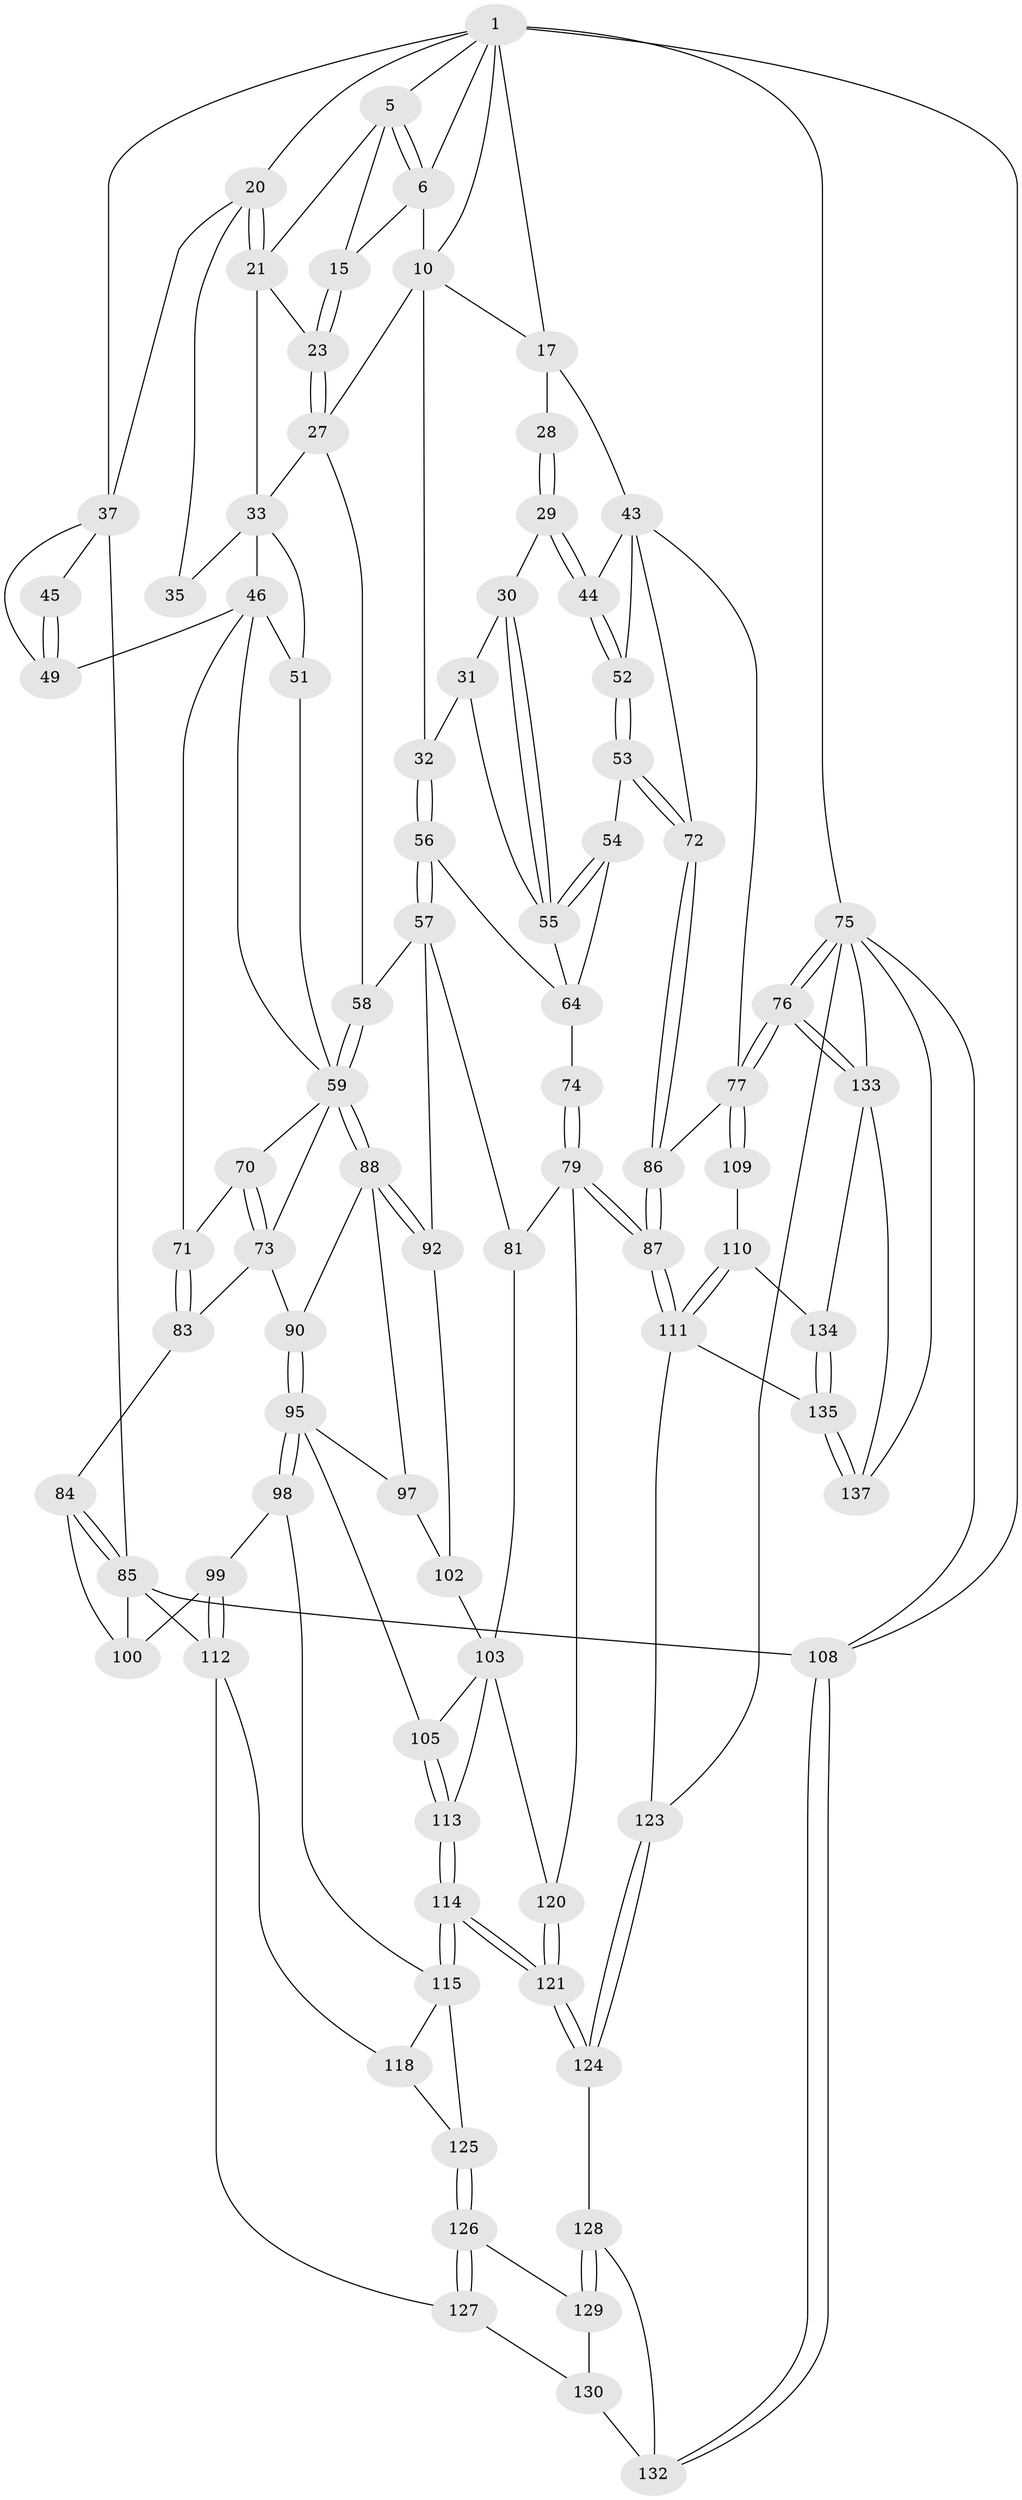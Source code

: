 // original degree distribution, {3: 0.02158273381294964, 6: 0.2446043165467626, 5: 0.48201438848920863, 4: 0.2517985611510791}
// Generated by graph-tools (version 1.1) at 2025/21/03/04/25 18:21:39]
// undirected, 83 vertices, 190 edges
graph export_dot {
graph [start="1"]
  node [color=gray90,style=filled];
  1 [pos="+0.7963506458072814+0",super="+2+8"];
  5 [pos="+0.3331947545378987+0",super="+16"];
  6 [pos="+0.39774724902502406+0",super="+7+13"];
  10 [pos="+0.663113125005706+0.06765440588626676",super="+11"];
  15 [pos="+0.39133152805705074+0.1244073507573739"];
  17 [pos="+0.8238075477786306+0.07124536669593697",super="+22+18"];
  20 [pos="+0.09441529682095734+0.1087237335383084",super="+36"];
  21 [pos="+0.270759090925799+0.08703626682913194",super="+24"];
  23 [pos="+0.3571988128548908+0.16761254166348136"];
  27 [pos="+0.38361072047470574+0.21878825356832626",super="+39"];
  28 [pos="+0.7880146973397181+0.17829694286269535"];
  29 [pos="+0.7644126112780182+0.21683903482132869"];
  30 [pos="+0.6756494549399376+0.2531813129309767"];
  31 [pos="+0.5682366022067923+0.23183707091531286"];
  32 [pos="+0.5638585745699939+0.22984257359488888"];
  33 [pos="+0.2619714040167374+0.18771617457327122",super="+34+40"];
  35 [pos="+0.1410457382511706+0.1991092148319841"];
  37 [pos="+0+0.2551512259807515",super="+38"];
  43 [pos="+0.8937239809283635+0.32744676059883804",super="+67"];
  44 [pos="+0.791016239643669+0.3158303478700397"];
  45 [pos="+0.06094173718774728+0.2550541645104884"];
  46 [pos="+0.17199998272818184+0.23125042164043158",super="+47"];
  49 [pos="+0.04844501507689341+0.38857973890185277"];
  51 [pos="+0.22897090059139774+0.2786361325893175"];
  52 [pos="+0.7541944546408479+0.3886973649134932"];
  53 [pos="+0.7447490234735579+0.4042242001935285"];
  54 [pos="+0.7343622228514799+0.40551309235825367"];
  55 [pos="+0.685367196659719+0.31254166749866485",super="+63"];
  56 [pos="+0.4795460586892952+0.3796381245055238"];
  57 [pos="+0.4040893881974963+0.40655258998004506",super="+82"];
  58 [pos="+0.390538529070097+0.4043447527231119"];
  59 [pos="+0.36755957491792557+0.4153345979090097",super="+60"];
  64 [pos="+0.627352234359132+0.3649733606824401",super="+65+66"];
  70 [pos="+0.14798936010126998+0.4442107304215908"];
  71 [pos="+0.12491317782727794+0.529595810221519"];
  72 [pos="+0.8754218184069819+0.4929091984538"];
  73 [pos="+0.21034924250523526+0.5484076446668473",super="+91"];
  74 [pos="+0.6388929318005795+0.5060731485718347"];
  75 [pos="+1+1",super="+139"];
  76 [pos="+1+0.9503691950014022"];
  77 [pos="+1+0.7450671690091091",super="+78"];
  79 [pos="+0.6314993011720006+0.6693127335164112",super="+80"];
  81 [pos="+0.5783954226346333+0.6520637387610927"];
  83 [pos="+0.12763007549997407+0.5402251581476833"];
  84 [pos="+0.12152996756823706+0.5414458661700887"];
  85 [pos="+0+0.4641700842207023",super="+106"];
  86 [pos="+0.8591319226953751+0.5739583445568688"];
  87 [pos="+0.7593399761561664+0.7158561956212397"];
  88 [pos="+0.3525291573976917+0.5358949954052198",super="+89"];
  90 [pos="+0.20026679987492738+0.5739429401222069"];
  92 [pos="+0.3889792350322868+0.5928503943454729",super="+93"];
  95 [pos="+0.2037163164827004+0.6229914729470114",super="+96"];
  97 [pos="+0.31842018664801414+0.6166279209872589"];
  98 [pos="+0.20227675463075254+0.6253312570248766"];
  99 [pos="+0.08344501008118062+0.6530002815335723"];
  100 [pos="+0.041923241070963554+0.6170004938473022"];
  102 [pos="+0.37350434072230076+0.6181426945350176"];
  103 [pos="+0.4041286903143494+0.6881517791342161",super="+104+117"];
  105 [pos="+0.29353258341010036+0.6594422552163707"];
  108 [pos="+0+1"];
  109 [pos="+1+0.7454521335406085"];
  110 [pos="+0.8461185244577296+0.781810764980462"];
  111 [pos="+0.7842826643728766+0.754443442884558",super="+122"];
  112 [pos="+0.04769182573050042+0.8016136248475761",super="+119"];
  113 [pos="+0.33594411131864677+0.7653230908955704"];
  114 [pos="+0.2914099280385702+0.8153366627587475"];
  115 [pos="+0.2764212716777124+0.8126433870360643",super="+116"];
  118 [pos="+0.10777048040912+0.8020021055376462"];
  120 [pos="+0.5138903516927352+0.8234522067943153"];
  121 [pos="+0.4431735959363375+1"];
  123 [pos="+0.530842173628847+1"];
  124 [pos="+0.44747250011444273+1"];
  125 [pos="+0.2741044265219402+0.81316593404737"];
  126 [pos="+0.2101675578148833+0.89431531134601"];
  127 [pos="+0.11066871323202321+0.8986193868143392"];
  128 [pos="+0.4323618266343719+1"];
  129 [pos="+0.21085850684638965+0.8978685529478037"];
  130 [pos="+0.19318158070531355+0.9656149770812855",super="+131"];
  132 [pos="+0+1",super="+138"];
  133 [pos="+0.946512150354465+0.9051006067559386",super="+136"];
  134 [pos="+0.8597534038932743+0.8098429175424839"];
  135 [pos="+0.8818345876414876+1"];
  137 [pos="+0.9090082297356028+1"];
  1 -- 20;
  1 -- 5;
  1 -- 75;
  1 -- 108;
  1 -- 37;
  1 -- 10;
  1 -- 6;
  1 -- 17 [weight=2];
  5 -- 6;
  5 -- 6;
  5 -- 21;
  5 -- 15;
  6 -- 10 [weight=3];
  6 -- 15;
  10 -- 32;
  10 -- 27;
  10 -- 17;
  15 -- 23;
  15 -- 23;
  17 -- 28 [weight=2];
  17 -- 43 [weight=2];
  20 -- 21;
  20 -- 21;
  20 -- 35;
  20 -- 37;
  21 -- 33;
  21 -- 23;
  23 -- 27;
  23 -- 27;
  27 -- 33;
  27 -- 58;
  28 -- 29;
  28 -- 29;
  29 -- 30;
  29 -- 44;
  29 -- 44;
  30 -- 31;
  30 -- 55;
  30 -- 55;
  31 -- 32;
  31 -- 55;
  32 -- 56;
  32 -- 56;
  33 -- 35;
  33 -- 46;
  33 -- 51;
  37 -- 45;
  37 -- 85;
  37 -- 49;
  43 -- 44;
  43 -- 52;
  43 -- 72;
  43 -- 77;
  44 -- 52;
  44 -- 52;
  45 -- 49;
  45 -- 49;
  46 -- 51;
  46 -- 49;
  46 -- 59;
  46 -- 71;
  51 -- 59;
  52 -- 53;
  52 -- 53;
  53 -- 54;
  53 -- 72;
  53 -- 72;
  54 -- 55;
  54 -- 55;
  54 -- 64;
  55 -- 64;
  56 -- 57;
  56 -- 57;
  56 -- 64;
  57 -- 58;
  57 -- 81;
  57 -- 92;
  58 -- 59;
  58 -- 59;
  59 -- 88;
  59 -- 88;
  59 -- 70;
  59 -- 73;
  64 -- 74 [weight=2];
  70 -- 71;
  70 -- 73;
  70 -- 73;
  71 -- 83;
  71 -- 83;
  72 -- 86;
  72 -- 86;
  73 -- 90;
  73 -- 83;
  74 -- 79;
  74 -- 79;
  75 -- 76;
  75 -- 76;
  75 -- 123;
  75 -- 137;
  75 -- 108;
  75 -- 133;
  76 -- 77;
  76 -- 77;
  76 -- 133;
  76 -- 133;
  77 -- 109 [weight=2];
  77 -- 109;
  77 -- 86;
  79 -- 87;
  79 -- 87;
  79 -- 120;
  79 -- 81;
  81 -- 103;
  83 -- 84;
  84 -- 85;
  84 -- 85;
  84 -- 100;
  85 -- 112;
  85 -- 108;
  85 -- 100;
  86 -- 87;
  86 -- 87;
  87 -- 111;
  87 -- 111;
  88 -- 92 [weight=2];
  88 -- 92;
  88 -- 97;
  88 -- 90;
  90 -- 95;
  90 -- 95;
  92 -- 102;
  95 -- 98;
  95 -- 98;
  95 -- 97;
  95 -- 105;
  97 -- 102;
  98 -- 99;
  98 -- 115;
  99 -- 100;
  99 -- 112;
  99 -- 112;
  102 -- 103;
  103 -- 105;
  103 -- 120;
  103 -- 113;
  105 -- 113;
  105 -- 113;
  108 -- 132;
  108 -- 132;
  109 -- 110;
  110 -- 111;
  110 -- 111;
  110 -- 134;
  111 -- 135;
  111 -- 123;
  112 -- 118;
  112 -- 127;
  113 -- 114;
  113 -- 114;
  114 -- 115;
  114 -- 115;
  114 -- 121;
  114 -- 121;
  115 -- 125;
  115 -- 118;
  118 -- 125;
  120 -- 121;
  120 -- 121;
  121 -- 124;
  121 -- 124;
  123 -- 124;
  123 -- 124;
  124 -- 128;
  125 -- 126;
  125 -- 126;
  126 -- 127;
  126 -- 127;
  126 -- 129;
  127 -- 130;
  128 -- 129;
  128 -- 129;
  128 -- 132;
  129 -- 130;
  130 -- 132 [weight=2];
  133 -- 134;
  133 -- 137;
  134 -- 135;
  134 -- 135;
  135 -- 137;
  135 -- 137;
}
